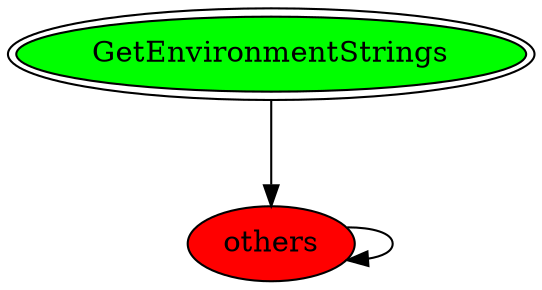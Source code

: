 digraph "./REPORTS/6798/API_PER_CATEGORY/GetEnvironmentStrings.exe_4864_System Information Functions_API_per_Category_Transition_Matrix" {
	GetEnvironmentStrings [label=GetEnvironmentStrings fillcolor=lime peripheries=2 style=filled]
	others [label=others fillcolor=red style=filled]
	GetEnvironmentStrings -> others [label=1.0 fontcolor=white]
	others -> others [label=1.0 fontcolor=white]
}
